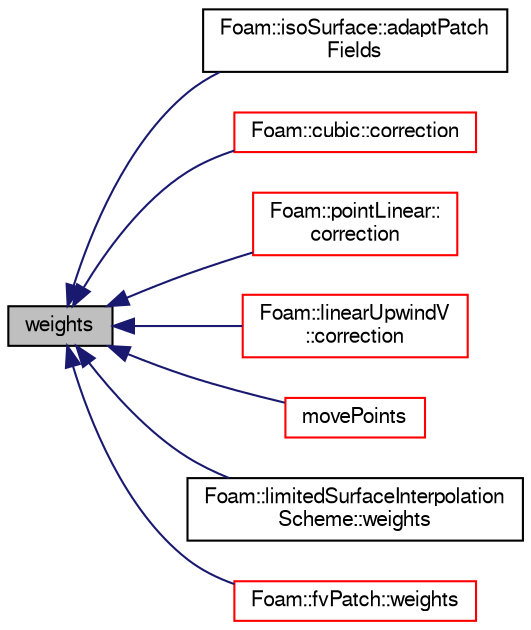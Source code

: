 digraph "weights"
{
  bgcolor="transparent";
  edge [fontname="FreeSans",fontsize="10",labelfontname="FreeSans",labelfontsize="10"];
  node [fontname="FreeSans",fontsize="10",shape=record];
  rankdir="LR";
  Node2044 [label="weights",height=0.2,width=0.4,color="black", fillcolor="grey75", style="filled", fontcolor="black"];
  Node2044 -> Node2045 [dir="back",color="midnightblue",fontsize="10",style="solid",fontname="FreeSans"];
  Node2045 [label="Foam::isoSurface::adaptPatch\lFields",height=0.2,width=0.4,color="black",URL="$a29346.html#a1f3e6ea9cc829d5a8fb0f0bb735cc434"];
  Node2044 -> Node2046 [dir="back",color="midnightblue",fontsize="10",style="solid",fontname="FreeSans"];
  Node2046 [label="Foam::cubic::correction",height=0.2,width=0.4,color="red",URL="$a23158.html#acc9188c066344eea3cfd4b7f114eef3e",tooltip="Return the explicit correction to the face-interpolate. "];
  Node2044 -> Node2048 [dir="back",color="midnightblue",fontsize="10",style="solid",fontname="FreeSans"];
  Node2048 [label="Foam::pointLinear::\lcorrection",height=0.2,width=0.4,color="red",URL="$a23226.html#a683d4cb418f39972bd3c928468a84681",tooltip="Return the explicit correction to the face-interpolate. "];
  Node2044 -> Node2050 [dir="back",color="midnightblue",fontsize="10",style="solid",fontname="FreeSans"];
  Node2050 [label="Foam::linearUpwindV\l::correction",height=0.2,width=0.4,color="red",URL="$a23198.html#ac26ead7414cbab39c598047884ab43b5",tooltip="Return the explicit correction to the face-interpolate. "];
  Node2044 -> Node2052 [dir="back",color="midnightblue",fontsize="10",style="solid",fontname="FreeSans"];
  Node2052 [label="movePoints",height=0.2,width=0.4,color="red",URL="$a23274.html#a049fe0a86e2c86b4c0bb5fe02583bea4",tooltip="Do what is neccessary if the mesh has moved. "];
  Node2044 -> Node2119 [dir="back",color="midnightblue",fontsize="10",style="solid",fontname="FreeSans"];
  Node2119 [label="Foam::limitedSurfaceInterpolation\lScheme::weights",height=0.2,width=0.4,color="black",URL="$a23038.html#af1c19a376a113abb7b5eba47075116d3",tooltip="Return the interpolation weighting factors for the given field. "];
  Node2044 -> Node4071 [dir="back",color="midnightblue",fontsize="10",style="solid",fontname="FreeSans"];
  Node4071 [label="Foam::fvPatch::weights",height=0.2,width=0.4,color="red",URL="$a22870.html#a9df29dd3da8e7d332ca135dce0cffa58",tooltip="Return patch weighting factors. "];
}
